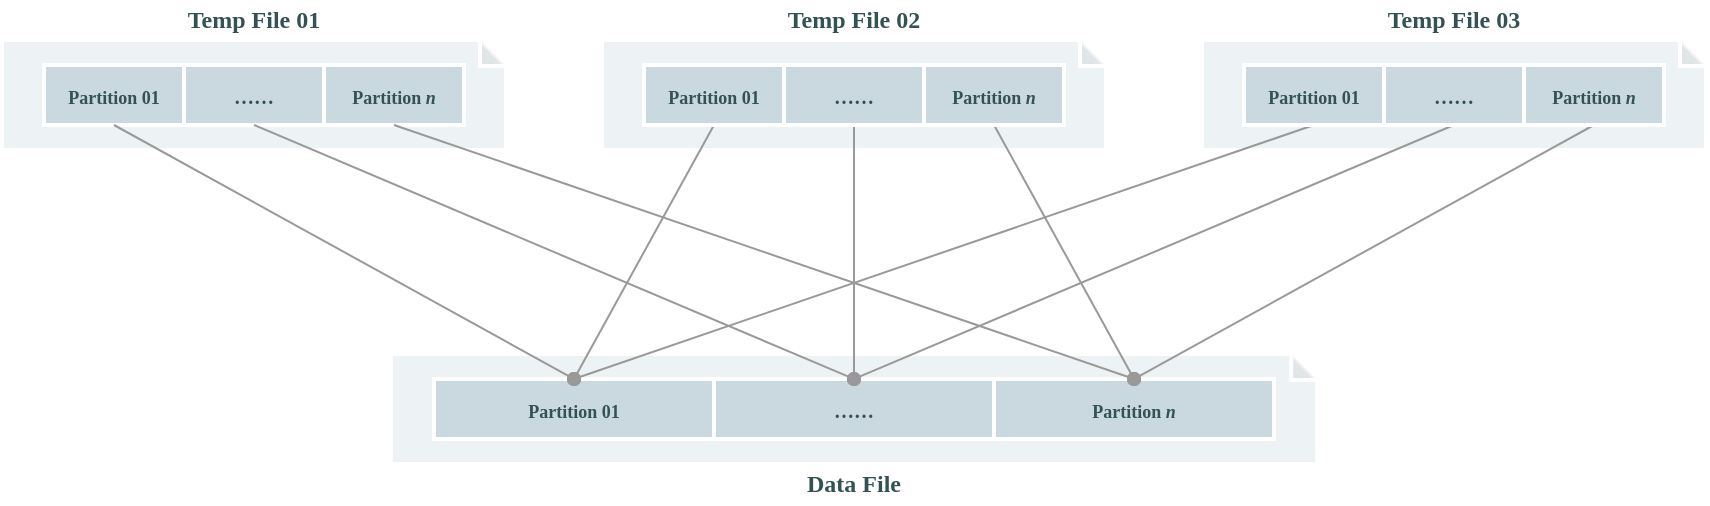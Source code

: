 <mxfile scale="2" border="30">
    <diagram id="0QhtwqMjpmc_AO-MrRb4" name="第 1 页">
        <mxGraphModel dx="1252" dy="719" grid="0" gridSize="10" guides="1" tooltips="1" connect="1" arrows="1" fold="1" page="1" pageScale="1" pageWidth="1654" pageHeight="2336" background="#FFFFFF" math="0" shadow="0">
            <root>
                <mxCell id="0"/>
                <mxCell id="1" parent="0"/>
                <mxCell id="1149" value="" style="shape=note;whiteSpace=wrap;html=1;backgroundOutline=1;darkOpacity=0.05;fontFamily=Tahoma;fontColor=#FFFFFF;strokeColor=#FFFFFF;strokeWidth=2;size=13;rounded=1;fillColor=#EDF2F4;" vertex="1" parent="1">
                    <mxGeometry x="254.38" y="228" width="463.25" height="55" as="geometry"/>
                </mxCell>
                <mxCell id="1150" value="&lt;font face=&quot;Tahoma&quot; size=&quot;1&quot;&gt;&lt;b style=&quot;font-size: 9px&quot;&gt;Partition 01&lt;/b&gt;&lt;/font&gt;" style="rounded=0;whiteSpace=wrap;html=1;strokeWidth=2;strokeColor=#FFFFFF;fontSize=11;fontColor=#345253;fillColor=#CAD9DF;" vertex="1" parent="1">
                    <mxGeometry x="276.01" y="240.5" width="140" height="30" as="geometry"/>
                </mxCell>
                <mxCell id="1153" value="&lt;font face=&quot;Tahoma&quot; size=&quot;1&quot;&gt;&lt;b&gt;……&lt;/b&gt;&lt;/font&gt;" style="rounded=0;whiteSpace=wrap;html=1;strokeWidth=2;strokeColor=#FFFFFF;fontSize=11;fontColor=#345253;fillColor=#CAD9DF;" vertex="1" parent="1">
                    <mxGeometry x="416.01" y="240.5" width="140" height="30" as="geometry"/>
                </mxCell>
                <mxCell id="1154" value="&lt;b style=&quot;font-family: &amp;#34;tahoma&amp;#34; ; font-size: 9px&quot;&gt;Partition&amp;nbsp;&lt;i&gt;n&lt;/i&gt;&lt;/b&gt;" style="rounded=0;whiteSpace=wrap;html=1;strokeWidth=2;strokeColor=#FFFFFF;fontSize=11;fontColor=#345253;fillColor=#CAD9DF;" vertex="1" parent="1">
                    <mxGeometry x="556.01" y="240.5" width="140" height="30" as="geometry"/>
                </mxCell>
                <mxCell id="1139" value="" style="group" vertex="1" connectable="0" parent="1">
                    <mxGeometry x="60" y="71" width="252" height="55" as="geometry"/>
                </mxCell>
                <mxCell id="1135" value="" style="shape=note;whiteSpace=wrap;html=1;backgroundOutline=1;darkOpacity=0.05;fontFamily=Tahoma;fontColor=#FFFFFF;strokeColor=#FFFFFF;strokeWidth=2;size=13;rounded=1;fillColor=#EDF2F4;" vertex="1" parent="1139">
                    <mxGeometry width="252" height="55" as="geometry"/>
                </mxCell>
                <mxCell id="1136" value="&lt;font face=&quot;Tahoma&quot; size=&quot;1&quot;&gt;&lt;b style=&quot;font-size: 9px&quot;&gt;Partition 01&lt;/b&gt;&lt;/font&gt;" style="rounded=0;whiteSpace=wrap;html=1;strokeWidth=2;strokeColor=#FFFFFF;fontSize=11;fontColor=#345253;fillColor=#CAD9DF;" vertex="1" parent="1139">
                    <mxGeometry x="21" y="12.5" width="70" height="30" as="geometry"/>
                </mxCell>
                <mxCell id="1137" value="&lt;font face=&quot;Tahoma&quot; size=&quot;1&quot;&gt;&lt;b&gt;……&lt;/b&gt;&lt;/font&gt;" style="rounded=0;whiteSpace=wrap;html=1;strokeWidth=2;strokeColor=#FFFFFF;fontSize=11;fontColor=#345253;fillColor=#CAD9DF;" vertex="1" parent="1139">
                    <mxGeometry x="91" y="12.5" width="70" height="30" as="geometry"/>
                </mxCell>
                <mxCell id="1138" value="&lt;b style=&quot;font-family: &amp;#34;tahoma&amp;#34; ; font-size: 9px&quot;&gt;Partition &lt;i&gt;n&lt;/i&gt;&lt;/b&gt;" style="rounded=0;whiteSpace=wrap;html=1;strokeWidth=2;strokeColor=#FFFFFF;fontSize=11;fontColor=#345253;fillColor=#CAD9DF;" vertex="1" parent="1139">
                    <mxGeometry x="161" y="12.5" width="70" height="30" as="geometry"/>
                </mxCell>
                <mxCell id="1141" value="" style="shape=note;whiteSpace=wrap;html=1;backgroundOutline=1;darkOpacity=0.05;fontFamily=Tahoma;fontColor=#FFFFFF;strokeColor=#FFFFFF;strokeWidth=2;size=13;rounded=1;fillColor=#EDF2F4;" vertex="1" parent="1">
                    <mxGeometry x="360" y="71" width="252" height="55" as="geometry"/>
                </mxCell>
                <mxCell id="1156" style="edgeStyle=none;html=1;exitX=0.5;exitY=1;exitDx=0;exitDy=0;entryX=0.5;entryY=0;entryDx=0;entryDy=0;endArrow=oval;endFill=1;strokeColor=#999999;" edge="1" parent="1" source="1142" target="1150">
                    <mxGeometry relative="1" as="geometry"/>
                </mxCell>
                <mxCell id="1142" value="&lt;font face=&quot;Tahoma&quot; size=&quot;1&quot;&gt;&lt;b style=&quot;font-size: 9px&quot;&gt;Partition 01&lt;/b&gt;&lt;/font&gt;" style="rounded=0;whiteSpace=wrap;html=1;strokeWidth=2;strokeColor=#FFFFFF;fontSize=11;fontColor=#345253;fillColor=#CAD9DF;" vertex="1" parent="1">
                    <mxGeometry x="381" y="83.5" width="70" height="30" as="geometry"/>
                </mxCell>
                <mxCell id="1159" style="edgeStyle=none;html=1;exitX=0.5;exitY=1;exitDx=0;exitDy=0;entryX=0.5;entryY=0;entryDx=0;entryDy=0;endArrow=oval;endFill=1;strokeColor=#999999;" edge="1" parent="1" source="1143" target="1153">
                    <mxGeometry relative="1" as="geometry"/>
                </mxCell>
                <mxCell id="1143" value="&lt;font face=&quot;Tahoma&quot; size=&quot;1&quot;&gt;&lt;b&gt;……&lt;/b&gt;&lt;/font&gt;" style="rounded=0;whiteSpace=wrap;html=1;strokeWidth=2;strokeColor=#FFFFFF;fontSize=11;fontColor=#345253;fillColor=#CAD9DF;" vertex="1" parent="1">
                    <mxGeometry x="451" y="83.5" width="70" height="30" as="geometry"/>
                </mxCell>
                <mxCell id="1162" style="edgeStyle=none;html=1;exitX=0.5;exitY=1;exitDx=0;exitDy=0;entryX=0.5;entryY=0;entryDx=0;entryDy=0;endArrow=oval;endFill=1;strokeColor=#999999;" edge="1" parent="1" source="1144" target="1154">
                    <mxGeometry relative="1" as="geometry"/>
                </mxCell>
                <mxCell id="1144" value="&lt;b style=&quot;font-family: &amp;#34;tahoma&amp;#34; ; font-size: 9px&quot;&gt;Partition &lt;i&gt;n&lt;/i&gt;&lt;/b&gt;" style="rounded=0;whiteSpace=wrap;html=1;strokeWidth=2;strokeColor=#FFFFFF;fontSize=11;fontColor=#345253;fillColor=#CAD9DF;" vertex="1" parent="1">
                    <mxGeometry x="521" y="83.5" width="70" height="30" as="geometry"/>
                </mxCell>
                <mxCell id="1145" value="" style="shape=note;whiteSpace=wrap;html=1;backgroundOutline=1;darkOpacity=0.05;fontFamily=Tahoma;fontColor=#FFFFFF;strokeColor=#FFFFFF;strokeWidth=2;size=13;rounded=1;fillColor=#EDF2F4;" vertex="1" parent="1">
                    <mxGeometry x="660" y="71" width="252" height="55" as="geometry"/>
                </mxCell>
                <mxCell id="1157" style="edgeStyle=none;html=1;exitX=0.5;exitY=1;exitDx=0;exitDy=0;entryX=0.5;entryY=0;entryDx=0;entryDy=0;endArrow=oval;endFill=1;strokeColor=#999999;" edge="1" parent="1" source="1146" target="1150">
                    <mxGeometry relative="1" as="geometry"/>
                </mxCell>
                <mxCell id="1146" value="&lt;font face=&quot;Tahoma&quot; size=&quot;1&quot;&gt;&lt;b style=&quot;font-size: 9px&quot;&gt;Partition 01&lt;/b&gt;&lt;/font&gt;" style="rounded=0;whiteSpace=wrap;html=1;strokeWidth=2;strokeColor=#FFFFFF;fontSize=11;fontColor=#345253;fillColor=#CAD9DF;" vertex="1" parent="1">
                    <mxGeometry x="681" y="83.5" width="70" height="30" as="geometry"/>
                </mxCell>
                <mxCell id="1160" style="edgeStyle=none;html=1;exitX=0.5;exitY=1;exitDx=0;exitDy=0;entryX=0.5;entryY=0;entryDx=0;entryDy=0;endArrow=oval;endFill=1;strokeColor=#999999;" edge="1" parent="1" source="1147" target="1153">
                    <mxGeometry relative="1" as="geometry"/>
                </mxCell>
                <mxCell id="1147" value="&lt;font face=&quot;Tahoma&quot; size=&quot;1&quot;&gt;&lt;b&gt;……&lt;/b&gt;&lt;/font&gt;" style="rounded=0;whiteSpace=wrap;html=1;strokeWidth=2;strokeColor=#FFFFFF;fontSize=11;fontColor=#345253;fillColor=#CAD9DF;" vertex="1" parent="1">
                    <mxGeometry x="751" y="83.5" width="70" height="30" as="geometry"/>
                </mxCell>
                <mxCell id="1163" style="edgeStyle=none;html=1;exitX=0.5;exitY=1;exitDx=0;exitDy=0;entryX=0.5;entryY=0;entryDx=0;entryDy=0;endArrow=oval;endFill=1;strokeColor=#999999;" edge="1" parent="1" source="1148" target="1154">
                    <mxGeometry relative="1" as="geometry"/>
                </mxCell>
                <mxCell id="1148" value="&lt;b style=&quot;font-family: &amp;#34;tahoma&amp;#34; ; font-size: 9px&quot;&gt;Partition &lt;i&gt;n&lt;/i&gt;&lt;/b&gt;" style="rounded=0;whiteSpace=wrap;html=1;strokeWidth=2;strokeColor=#FFFFFF;fontSize=11;fontColor=#345253;fillColor=#CAD9DF;" vertex="1" parent="1">
                    <mxGeometry x="821" y="83.5" width="70" height="30" as="geometry"/>
                </mxCell>
                <mxCell id="1155" style="edgeStyle=none;html=1;exitX=0.5;exitY=1;exitDx=0;exitDy=0;entryX=0.5;entryY=0;entryDx=0;entryDy=0;endArrow=oval;endFill=1;strokeColor=#999999;" edge="1" parent="1" source="1136" target="1150">
                    <mxGeometry relative="1" as="geometry"/>
                </mxCell>
                <mxCell id="1158" style="edgeStyle=none;html=1;exitX=0.5;exitY=1;exitDx=0;exitDy=0;entryX=0.5;entryY=0;entryDx=0;entryDy=0;endArrow=oval;endFill=1;strokeColor=#999999;" edge="1" parent="1" source="1137" target="1153">
                    <mxGeometry relative="1" as="geometry"/>
                </mxCell>
                <mxCell id="1161" style="edgeStyle=none;html=1;exitX=0.5;exitY=1;exitDx=0;exitDy=0;entryX=0.5;entryY=0;entryDx=0;entryDy=0;endArrow=oval;endFill=1;strokeColor=#999999;" edge="1" parent="1" source="1138" target="1154">
                    <mxGeometry relative="1" as="geometry"/>
                </mxCell>
                <mxCell id="1164" value="&lt;font face=&quot;Tahoma&quot; color=&quot;#345253&quot;&gt;&lt;b&gt;Temp File 01&lt;/b&gt;&lt;/font&gt;" style="text;html=1;strokeColor=none;fillColor=none;align=center;verticalAlign=middle;whiteSpace=wrap;rounded=0;" vertex="1" parent="1">
                    <mxGeometry x="143" y="51" width="86" height="20" as="geometry"/>
                </mxCell>
                <mxCell id="1165" value="&lt;font face=&quot;Tahoma&quot; color=&quot;#345253&quot;&gt;&lt;b&gt;Temp File 02&lt;/b&gt;&lt;/font&gt;" style="text;html=1;strokeColor=none;fillColor=none;align=center;verticalAlign=middle;whiteSpace=wrap;rounded=0;" vertex="1" parent="1">
                    <mxGeometry x="443.01" y="51" width="86" height="20" as="geometry"/>
                </mxCell>
                <mxCell id="1166" value="&lt;font face=&quot;Tahoma&quot; color=&quot;#345253&quot;&gt;&lt;b&gt;Temp File 03&lt;/b&gt;&lt;/font&gt;" style="text;html=1;strokeColor=none;fillColor=none;align=center;verticalAlign=middle;whiteSpace=wrap;rounded=0;" vertex="1" parent="1">
                    <mxGeometry x="743" y="51" width="86" height="20" as="geometry"/>
                </mxCell>
                <mxCell id="1167" value="&lt;font face=&quot;Tahoma&quot; color=&quot;#345253&quot;&gt;&lt;b&gt;Data File&lt;/b&gt;&lt;/font&gt;" style="text;html=1;strokeColor=none;fillColor=none;align=center;verticalAlign=middle;whiteSpace=wrap;rounded=0;" vertex="1" parent="1">
                    <mxGeometry x="443" y="283" width="86" height="20" as="geometry"/>
                </mxCell>
            </root>
        </mxGraphModel>
    </diagram>
</mxfile>